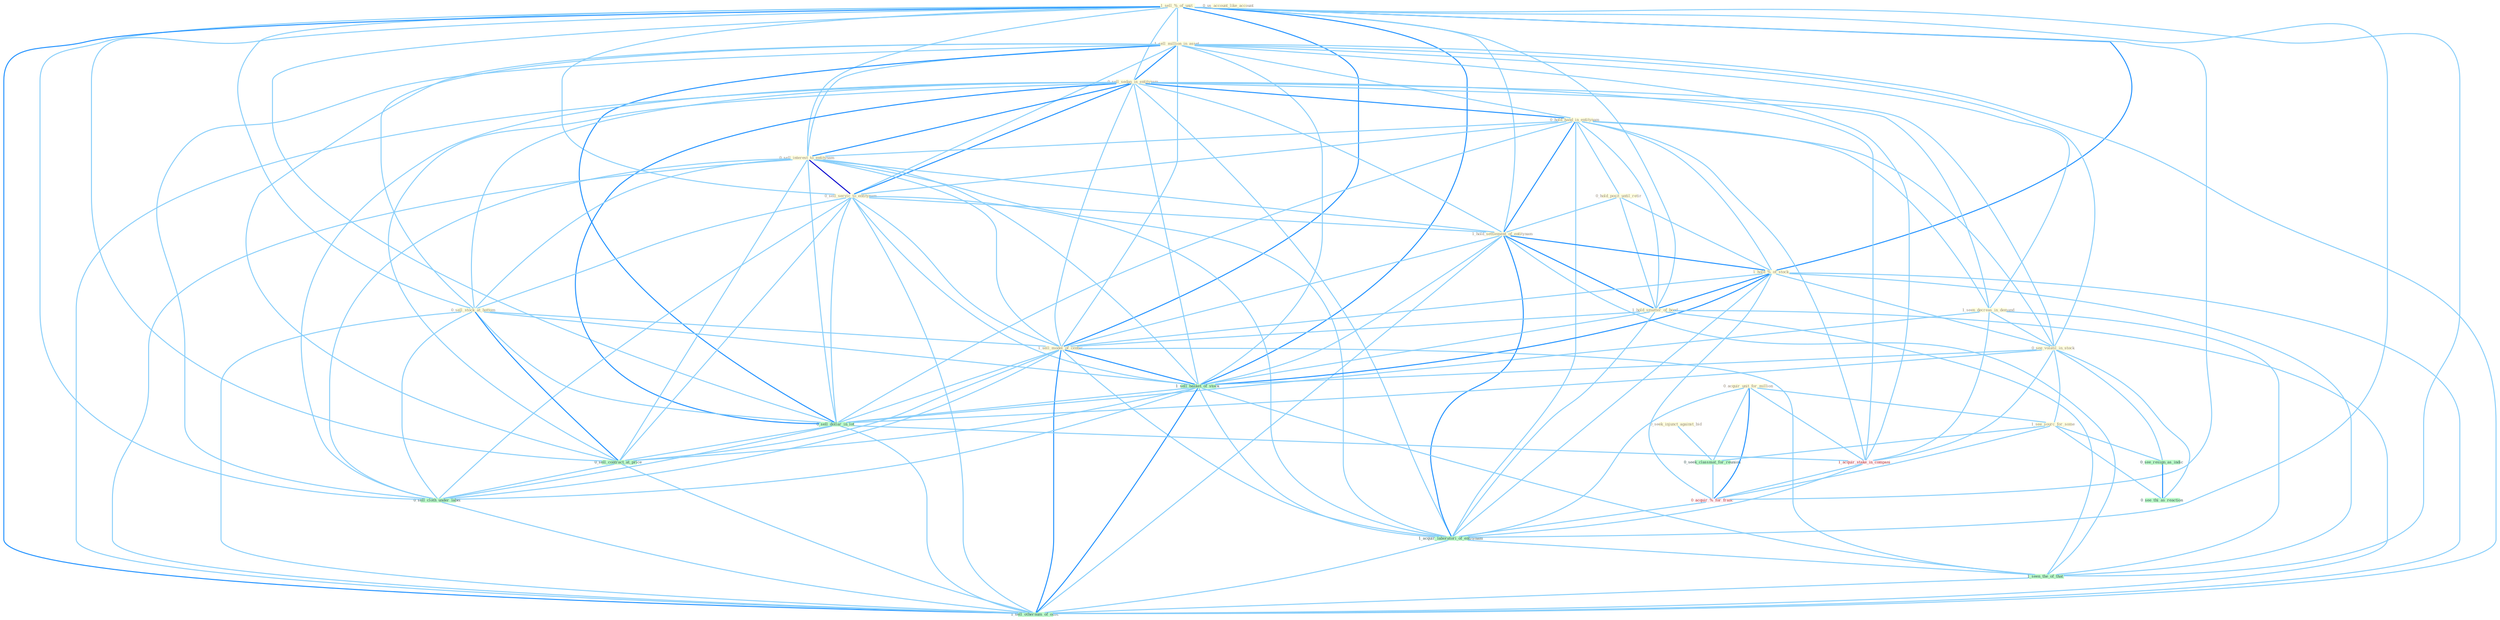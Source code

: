 Graph G{ 
    node
    [shape=polygon,style=filled,width=.5,height=.06,color="#BDFCC9",fixedsize=true,fontsize=4,
    fontcolor="#2f4f4f"];
    {node
    [color="#ffffe0", fontcolor="#8b7d6b"] "1_sell_%_of_unit " "1_sell_million_in_asset " "0_seek_injunct_against_bid " "0_sell_sedan_in_entitynam " "0_hold_hand_in_entitynam " "0_sell_interest_to_entitynam " "0_us_account_like_account " "1_seen_decreas_in_demand " "0_sell_servic_to_entitynam " "0_hold_posit_until_retir " "1_hold_settlement_of_entitynam " "1_hold_%_of_stock " "0_see_volatil_in_stock " "0_acquir_unit_for_million " "0_sell_stock_at_bottom " "1_hold_smatter_of_bond " "1_sell_model_of_center " "1_see_sourc_for_some "}
{node [color="#fff0f5", fontcolor="#b22222"] "1_acquir_stake_in_compani " "0_acquir_%_for_franc "}
edge [color="#B0E2FF"];

	"1_sell_%_of_unit " -- "1_sell_million_in_asset " [w="1", color="#87cefa" ];
	"1_sell_%_of_unit " -- "0_sell_sedan_in_entitynam " [w="1", color="#87cefa" ];
	"1_sell_%_of_unit " -- "0_sell_interest_to_entitynam " [w="1", color="#87cefa" ];
	"1_sell_%_of_unit " -- "0_sell_servic_to_entitynam " [w="1", color="#87cefa" ];
	"1_sell_%_of_unit " -- "1_hold_settlement_of_entitynam " [w="1", color="#87cefa" ];
	"1_sell_%_of_unit " -- "1_hold_%_of_stock " [w="2", color="#1e90ff" , len=0.8];
	"1_sell_%_of_unit " -- "0_sell_stock_at_bottom " [w="1", color="#87cefa" ];
	"1_sell_%_of_unit " -- "1_hold_smatter_of_bond " [w="1", color="#87cefa" ];
	"1_sell_%_of_unit " -- "1_sell_model_of_center " [w="2", color="#1e90ff" , len=0.8];
	"1_sell_%_of_unit " -- "1_sell_basket_of_stock " [w="2", color="#1e90ff" , len=0.8];
	"1_sell_%_of_unit " -- "0_sell_dollar_in_lot " [w="1", color="#87cefa" ];
	"1_sell_%_of_unit " -- "0_acquir_%_for_franc " [w="1", color="#87cefa" ];
	"1_sell_%_of_unit " -- "0_sell_contract_at_price " [w="1", color="#87cefa" ];
	"1_sell_%_of_unit " -- "1_acquir_laboratori_of_entitynam " [w="1", color="#87cefa" ];
	"1_sell_%_of_unit " -- "0_sell_cloth_under_label " [w="1", color="#87cefa" ];
	"1_sell_%_of_unit " -- "1_seen_the_of_that " [w="1", color="#87cefa" ];
	"1_sell_%_of_unit " -- "1_sell_othernum_of_offic " [w="2", color="#1e90ff" , len=0.8];
	"1_sell_million_in_asset " -- "0_sell_sedan_in_entitynam " [w="2", color="#1e90ff" , len=0.8];
	"1_sell_million_in_asset " -- "0_hold_hand_in_entitynam " [w="1", color="#87cefa" ];
	"1_sell_million_in_asset " -- "0_sell_interest_to_entitynam " [w="1", color="#87cefa" ];
	"1_sell_million_in_asset " -- "1_seen_decreas_in_demand " [w="1", color="#87cefa" ];
	"1_sell_million_in_asset " -- "0_sell_servic_to_entitynam " [w="1", color="#87cefa" ];
	"1_sell_million_in_asset " -- "0_see_volatil_in_stock " [w="1", color="#87cefa" ];
	"1_sell_million_in_asset " -- "0_sell_stock_at_bottom " [w="1", color="#87cefa" ];
	"1_sell_million_in_asset " -- "1_sell_model_of_center " [w="1", color="#87cefa" ];
	"1_sell_million_in_asset " -- "1_sell_basket_of_stock " [w="1", color="#87cefa" ];
	"1_sell_million_in_asset " -- "0_sell_dollar_in_lot " [w="2", color="#1e90ff" , len=0.8];
	"1_sell_million_in_asset " -- "1_acquir_stake_in_compani " [w="1", color="#87cefa" ];
	"1_sell_million_in_asset " -- "0_sell_contract_at_price " [w="1", color="#87cefa" ];
	"1_sell_million_in_asset " -- "0_sell_cloth_under_label " [w="1", color="#87cefa" ];
	"1_sell_million_in_asset " -- "1_sell_othernum_of_offic " [w="1", color="#87cefa" ];
	"0_seek_injunct_against_bid " -- "0_seek_classmat_for_reunion " [w="1", color="#87cefa" ];
	"0_sell_sedan_in_entitynam " -- "0_hold_hand_in_entitynam " [w="2", color="#1e90ff" , len=0.8];
	"0_sell_sedan_in_entitynam " -- "0_sell_interest_to_entitynam " [w="2", color="#1e90ff" , len=0.8];
	"0_sell_sedan_in_entitynam " -- "1_seen_decreas_in_demand " [w="1", color="#87cefa" ];
	"0_sell_sedan_in_entitynam " -- "0_sell_servic_to_entitynam " [w="2", color="#1e90ff" , len=0.8];
	"0_sell_sedan_in_entitynam " -- "1_hold_settlement_of_entitynam " [w="1", color="#87cefa" ];
	"0_sell_sedan_in_entitynam " -- "0_see_volatil_in_stock " [w="1", color="#87cefa" ];
	"0_sell_sedan_in_entitynam " -- "0_sell_stock_at_bottom " [w="1", color="#87cefa" ];
	"0_sell_sedan_in_entitynam " -- "1_sell_model_of_center " [w="1", color="#87cefa" ];
	"0_sell_sedan_in_entitynam " -- "1_sell_basket_of_stock " [w="1", color="#87cefa" ];
	"0_sell_sedan_in_entitynam " -- "0_sell_dollar_in_lot " [w="2", color="#1e90ff" , len=0.8];
	"0_sell_sedan_in_entitynam " -- "1_acquir_stake_in_compani " [w="1", color="#87cefa" ];
	"0_sell_sedan_in_entitynam " -- "0_sell_contract_at_price " [w="1", color="#87cefa" ];
	"0_sell_sedan_in_entitynam " -- "1_acquir_laboratori_of_entitynam " [w="1", color="#87cefa" ];
	"0_sell_sedan_in_entitynam " -- "0_sell_cloth_under_label " [w="1", color="#87cefa" ];
	"0_sell_sedan_in_entitynam " -- "1_sell_othernum_of_offic " [w="1", color="#87cefa" ];
	"0_hold_hand_in_entitynam " -- "0_sell_interest_to_entitynam " [w="1", color="#87cefa" ];
	"0_hold_hand_in_entitynam " -- "1_seen_decreas_in_demand " [w="1", color="#87cefa" ];
	"0_hold_hand_in_entitynam " -- "0_sell_servic_to_entitynam " [w="1", color="#87cefa" ];
	"0_hold_hand_in_entitynam " -- "0_hold_posit_until_retir " [w="1", color="#87cefa" ];
	"0_hold_hand_in_entitynam " -- "1_hold_settlement_of_entitynam " [w="2", color="#1e90ff" , len=0.8];
	"0_hold_hand_in_entitynam " -- "1_hold_%_of_stock " [w="1", color="#87cefa" ];
	"0_hold_hand_in_entitynam " -- "0_see_volatil_in_stock " [w="1", color="#87cefa" ];
	"0_hold_hand_in_entitynam " -- "1_hold_smatter_of_bond " [w="1", color="#87cefa" ];
	"0_hold_hand_in_entitynam " -- "0_sell_dollar_in_lot " [w="1", color="#87cefa" ];
	"0_hold_hand_in_entitynam " -- "1_acquir_stake_in_compani " [w="1", color="#87cefa" ];
	"0_hold_hand_in_entitynam " -- "1_acquir_laboratori_of_entitynam " [w="1", color="#87cefa" ];
	"0_sell_interest_to_entitynam " -- "0_sell_servic_to_entitynam " [w="3", color="#0000cd" , len=0.6];
	"0_sell_interest_to_entitynam " -- "1_hold_settlement_of_entitynam " [w="1", color="#87cefa" ];
	"0_sell_interest_to_entitynam " -- "0_sell_stock_at_bottom " [w="1", color="#87cefa" ];
	"0_sell_interest_to_entitynam " -- "1_sell_model_of_center " [w="1", color="#87cefa" ];
	"0_sell_interest_to_entitynam " -- "1_sell_basket_of_stock " [w="1", color="#87cefa" ];
	"0_sell_interest_to_entitynam " -- "0_sell_dollar_in_lot " [w="1", color="#87cefa" ];
	"0_sell_interest_to_entitynam " -- "0_sell_contract_at_price " [w="1", color="#87cefa" ];
	"0_sell_interest_to_entitynam " -- "1_acquir_laboratori_of_entitynam " [w="1", color="#87cefa" ];
	"0_sell_interest_to_entitynam " -- "0_sell_cloth_under_label " [w="1", color="#87cefa" ];
	"0_sell_interest_to_entitynam " -- "1_sell_othernum_of_offic " [w="1", color="#87cefa" ];
	"1_seen_decreas_in_demand " -- "0_see_volatil_in_stock " [w="1", color="#87cefa" ];
	"1_seen_decreas_in_demand " -- "0_sell_dollar_in_lot " [w="1", color="#87cefa" ];
	"1_seen_decreas_in_demand " -- "1_acquir_stake_in_compani " [w="1", color="#87cefa" ];
	"1_seen_decreas_in_demand " -- "1_seen_the_of_that " [w="1", color="#87cefa" ];
	"0_sell_servic_to_entitynam " -- "1_hold_settlement_of_entitynam " [w="1", color="#87cefa" ];
	"0_sell_servic_to_entitynam " -- "0_sell_stock_at_bottom " [w="1", color="#87cefa" ];
	"0_sell_servic_to_entitynam " -- "1_sell_model_of_center " [w="1", color="#87cefa" ];
	"0_sell_servic_to_entitynam " -- "1_sell_basket_of_stock " [w="1", color="#87cefa" ];
	"0_sell_servic_to_entitynam " -- "0_sell_dollar_in_lot " [w="1", color="#87cefa" ];
	"0_sell_servic_to_entitynam " -- "0_sell_contract_at_price " [w="1", color="#87cefa" ];
	"0_sell_servic_to_entitynam " -- "1_acquir_laboratori_of_entitynam " [w="1", color="#87cefa" ];
	"0_sell_servic_to_entitynam " -- "0_sell_cloth_under_label " [w="1", color="#87cefa" ];
	"0_sell_servic_to_entitynam " -- "1_sell_othernum_of_offic " [w="1", color="#87cefa" ];
	"0_hold_posit_until_retir " -- "1_hold_settlement_of_entitynam " [w="1", color="#87cefa" ];
	"0_hold_posit_until_retir " -- "1_hold_%_of_stock " [w="1", color="#87cefa" ];
	"0_hold_posit_until_retir " -- "1_hold_smatter_of_bond " [w="1", color="#87cefa" ];
	"1_hold_settlement_of_entitynam " -- "1_hold_%_of_stock " [w="2", color="#1e90ff" , len=0.8];
	"1_hold_settlement_of_entitynam " -- "1_hold_smatter_of_bond " [w="2", color="#1e90ff" , len=0.8];
	"1_hold_settlement_of_entitynam " -- "1_sell_model_of_center " [w="1", color="#87cefa" ];
	"1_hold_settlement_of_entitynam " -- "1_sell_basket_of_stock " [w="1", color="#87cefa" ];
	"1_hold_settlement_of_entitynam " -- "1_acquir_laboratori_of_entitynam " [w="2", color="#1e90ff" , len=0.8];
	"1_hold_settlement_of_entitynam " -- "1_seen_the_of_that " [w="1", color="#87cefa" ];
	"1_hold_settlement_of_entitynam " -- "1_sell_othernum_of_offic " [w="1", color="#87cefa" ];
	"1_hold_%_of_stock " -- "0_see_volatil_in_stock " [w="1", color="#87cefa" ];
	"1_hold_%_of_stock " -- "1_hold_smatter_of_bond " [w="2", color="#1e90ff" , len=0.8];
	"1_hold_%_of_stock " -- "1_sell_model_of_center " [w="1", color="#87cefa" ];
	"1_hold_%_of_stock " -- "1_sell_basket_of_stock " [w="2", color="#1e90ff" , len=0.8];
	"1_hold_%_of_stock " -- "0_acquir_%_for_franc " [w="1", color="#87cefa" ];
	"1_hold_%_of_stock " -- "1_acquir_laboratori_of_entitynam " [w="1", color="#87cefa" ];
	"1_hold_%_of_stock " -- "1_seen_the_of_that " [w="1", color="#87cefa" ];
	"1_hold_%_of_stock " -- "1_sell_othernum_of_offic " [w="1", color="#87cefa" ];
	"0_see_volatil_in_stock " -- "1_see_sourc_for_some " [w="1", color="#87cefa" ];
	"0_see_volatil_in_stock " -- "1_sell_basket_of_stock " [w="1", color="#87cefa" ];
	"0_see_volatil_in_stock " -- "0_sell_dollar_in_lot " [w="1", color="#87cefa" ];
	"0_see_volatil_in_stock " -- "0_see_resign_as_indic " [w="1", color="#87cefa" ];
	"0_see_volatil_in_stock " -- "1_acquir_stake_in_compani " [w="1", color="#87cefa" ];
	"0_see_volatil_in_stock " -- "0_see_thi_as_reaction " [w="1", color="#87cefa" ];
	"0_acquir_unit_for_million " -- "1_see_sourc_for_some " [w="1", color="#87cefa" ];
	"0_acquir_unit_for_million " -- "0_seek_classmat_for_reunion " [w="1", color="#87cefa" ];
	"0_acquir_unit_for_million " -- "1_acquir_stake_in_compani " [w="1", color="#87cefa" ];
	"0_acquir_unit_for_million " -- "0_acquir_%_for_franc " [w="2", color="#1e90ff" , len=0.8];
	"0_acquir_unit_for_million " -- "1_acquir_laboratori_of_entitynam " [w="1", color="#87cefa" ];
	"0_sell_stock_at_bottom " -- "1_sell_model_of_center " [w="1", color="#87cefa" ];
	"0_sell_stock_at_bottom " -- "1_sell_basket_of_stock " [w="1", color="#87cefa" ];
	"0_sell_stock_at_bottom " -- "0_sell_dollar_in_lot " [w="1", color="#87cefa" ];
	"0_sell_stock_at_bottom " -- "0_sell_contract_at_price " [w="2", color="#1e90ff" , len=0.8];
	"0_sell_stock_at_bottom " -- "0_sell_cloth_under_label " [w="1", color="#87cefa" ];
	"0_sell_stock_at_bottom " -- "1_sell_othernum_of_offic " [w="1", color="#87cefa" ];
	"1_hold_smatter_of_bond " -- "1_sell_model_of_center " [w="1", color="#87cefa" ];
	"1_hold_smatter_of_bond " -- "1_sell_basket_of_stock " [w="1", color="#87cefa" ];
	"1_hold_smatter_of_bond " -- "1_acquir_laboratori_of_entitynam " [w="1", color="#87cefa" ];
	"1_hold_smatter_of_bond " -- "1_seen_the_of_that " [w="1", color="#87cefa" ];
	"1_hold_smatter_of_bond " -- "1_sell_othernum_of_offic " [w="1", color="#87cefa" ];
	"1_sell_model_of_center " -- "1_sell_basket_of_stock " [w="2", color="#1e90ff" , len=0.8];
	"1_sell_model_of_center " -- "0_sell_dollar_in_lot " [w="1", color="#87cefa" ];
	"1_sell_model_of_center " -- "0_sell_contract_at_price " [w="1", color="#87cefa" ];
	"1_sell_model_of_center " -- "1_acquir_laboratori_of_entitynam " [w="1", color="#87cefa" ];
	"1_sell_model_of_center " -- "0_sell_cloth_under_label " [w="1", color="#87cefa" ];
	"1_sell_model_of_center " -- "1_seen_the_of_that " [w="1", color="#87cefa" ];
	"1_sell_model_of_center " -- "1_sell_othernum_of_offic " [w="2", color="#1e90ff" , len=0.8];
	"1_see_sourc_for_some " -- "0_seek_classmat_for_reunion " [w="1", color="#87cefa" ];
	"1_see_sourc_for_some " -- "0_see_resign_as_indic " [w="1", color="#87cefa" ];
	"1_see_sourc_for_some " -- "0_acquir_%_for_franc " [w="1", color="#87cefa" ];
	"1_see_sourc_for_some " -- "0_see_thi_as_reaction " [w="1", color="#87cefa" ];
	"0_seek_classmat_for_reunion " -- "0_acquir_%_for_franc " [w="1", color="#87cefa" ];
	"1_sell_basket_of_stock " -- "0_sell_dollar_in_lot " [w="1", color="#87cefa" ];
	"1_sell_basket_of_stock " -- "0_sell_contract_at_price " [w="1", color="#87cefa" ];
	"1_sell_basket_of_stock " -- "1_acquir_laboratori_of_entitynam " [w="1", color="#87cefa" ];
	"1_sell_basket_of_stock " -- "0_sell_cloth_under_label " [w="1", color="#87cefa" ];
	"1_sell_basket_of_stock " -- "1_seen_the_of_that " [w="1", color="#87cefa" ];
	"1_sell_basket_of_stock " -- "1_sell_othernum_of_offic " [w="2", color="#1e90ff" , len=0.8];
	"0_sell_dollar_in_lot " -- "1_acquir_stake_in_compani " [w="1", color="#87cefa" ];
	"0_sell_dollar_in_lot " -- "0_sell_contract_at_price " [w="1", color="#87cefa" ];
	"0_sell_dollar_in_lot " -- "0_sell_cloth_under_label " [w="1", color="#87cefa" ];
	"0_sell_dollar_in_lot " -- "1_sell_othernum_of_offic " [w="1", color="#87cefa" ];
	"0_see_resign_as_indic " -- "0_see_thi_as_reaction " [w="2", color="#1e90ff" , len=0.8];
	"1_acquir_stake_in_compani " -- "0_acquir_%_for_franc " [w="1", color="#87cefa" ];
	"1_acquir_stake_in_compani " -- "1_acquir_laboratori_of_entitynam " [w="1", color="#87cefa" ];
	"0_acquir_%_for_franc " -- "1_acquir_laboratori_of_entitynam " [w="1", color="#87cefa" ];
	"0_sell_contract_at_price " -- "0_sell_cloth_under_label " [w="1", color="#87cefa" ];
	"0_sell_contract_at_price " -- "1_sell_othernum_of_offic " [w="1", color="#87cefa" ];
	"1_acquir_laboratori_of_entitynam " -- "1_seen_the_of_that " [w="1", color="#87cefa" ];
	"1_acquir_laboratori_of_entitynam " -- "1_sell_othernum_of_offic " [w="1", color="#87cefa" ];
	"0_sell_cloth_under_label " -- "1_sell_othernum_of_offic " [w="1", color="#87cefa" ];
	"1_seen_the_of_that " -- "1_sell_othernum_of_offic " [w="1", color="#87cefa" ];
}